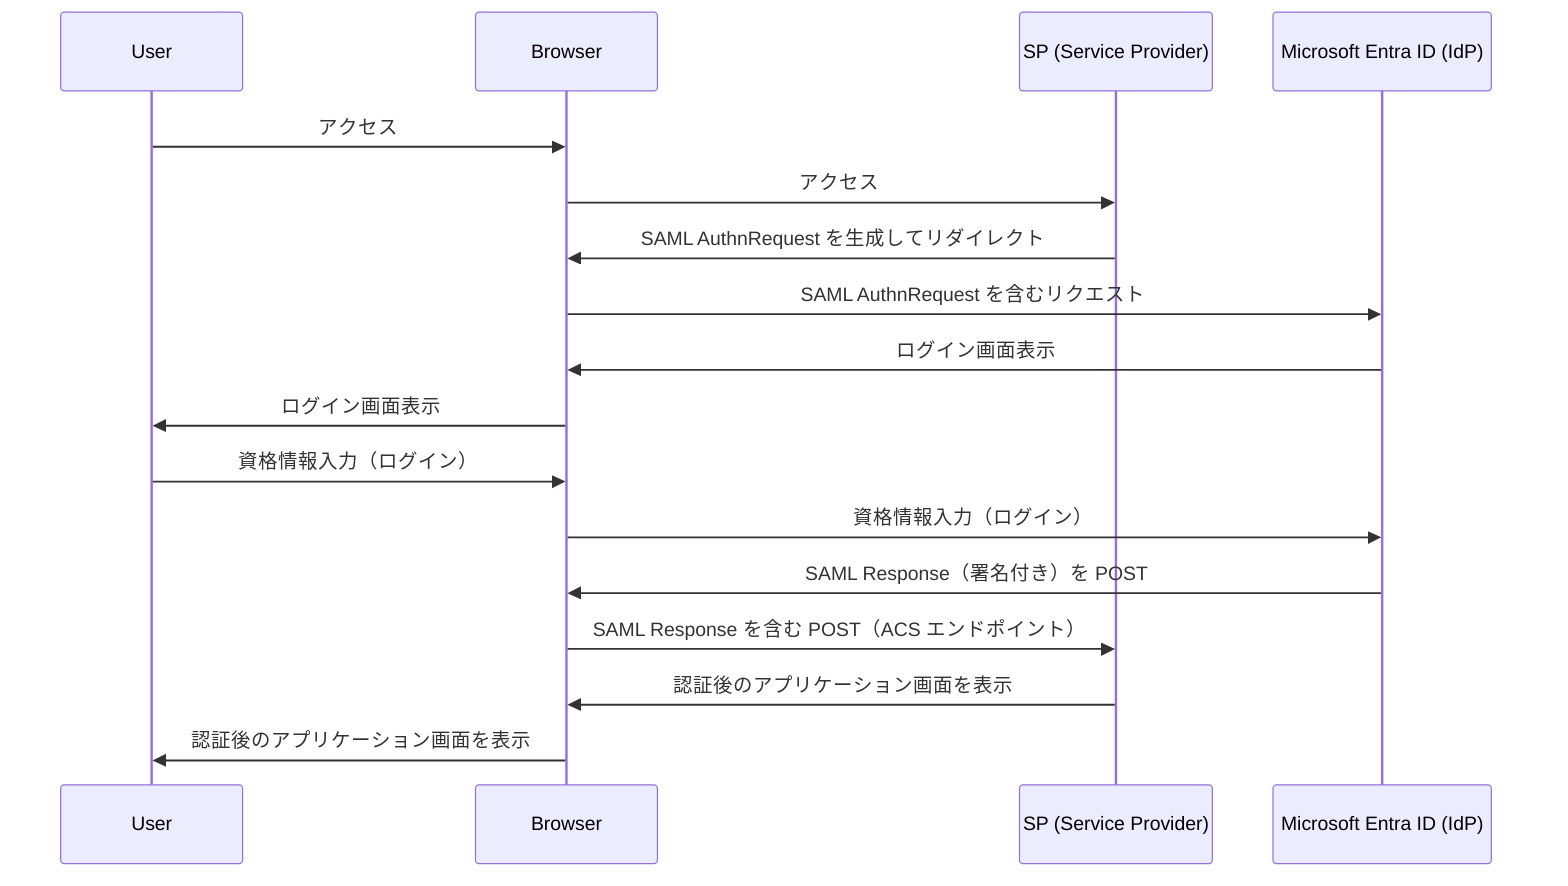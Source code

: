 sequenceDiagram
    participant User
    participant Browser
    participant SP (Service Provider)
    participant Microsoft Entra ID (IdP)

    User->>Browser: アクセス
    Browser->>SP (Service Provider): アクセス
    SP (Service Provider)->>Browser: SAML AuthnRequest を生成してリダイレクト
    Browser->>Microsoft Entra ID (IdP): SAML AuthnRequest を含むリクエスト
    Microsoft Entra ID (IdP)->>Browser: ログイン画面表示
    Browser->>User: ログイン画面表示
    User->>Browser: 資格情報入力（ログイン）
    Browser->>Microsoft Entra ID (IdP): 資格情報入力（ログイン）
    Microsoft Entra ID (IdP)->>Browser: SAML Response（署名付き）を POST
    Browser->>SP (Service Provider): SAML Response を含む POST（ACS エンドポイント）
    SP (Service Provider)->>Browser: 認証後のアプリケーション画面を表示
    Browser->>User: 認証後のアプリケーション画面を表示
